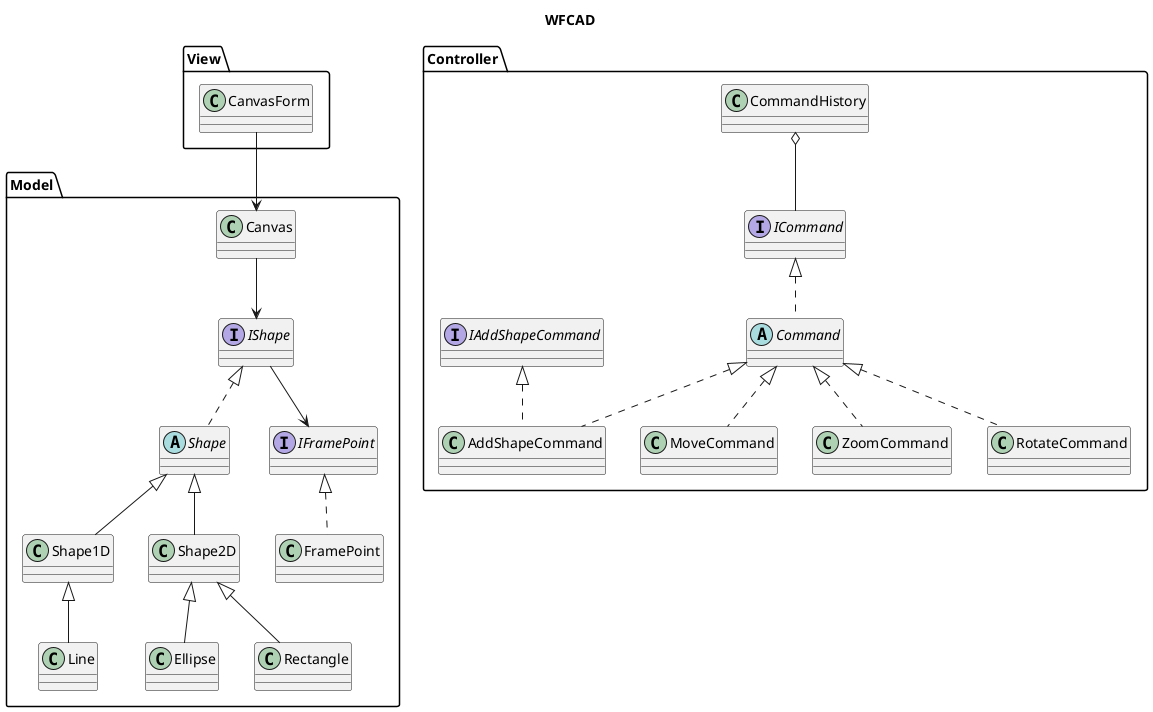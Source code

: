 @startuml WFCAD
title WFCAD
package View{
    class CanvasForm
}
Package Controller{
    class CommandHistory
    Interface ICommand
    interface IAddShapeCommand
    abstract class Command
    class AddShapeCommand
    class MoveCommand
    class ZoomCommand
    class RotateCommand
    CommandHistory o-- ICommand
    ICommand <|.. Command
    Command  <|.. AddShapeCommand
    IAddShapeCommand <|.. AddShapeCommand
    Command  <|.. MoveCommand
    Command  <|.. ZoomCommand
    Command  <|.. RotateCommand
}
Package Model{
    class Canvas
    interface IShape
    abstract class Shape
    class Shape1D
    class Shape2D
    class Line
    class Ellipse
    class Rectangle
    Interface IFramePoint
    class FramePoint
    IShape  <|..  Shape
    Shape <|-- Shape1D
    Shape <|-- Shape2D
    Shape1D <|-- Line
    Shape2D <|-- Ellipse
    Shape2D <|-- Rectangle
    IFramePoint <|.. FramePoint
    Canvas --> IShape
    IShape --> IFramePoint

}
CanvasForm --> Canvas

@enduml
